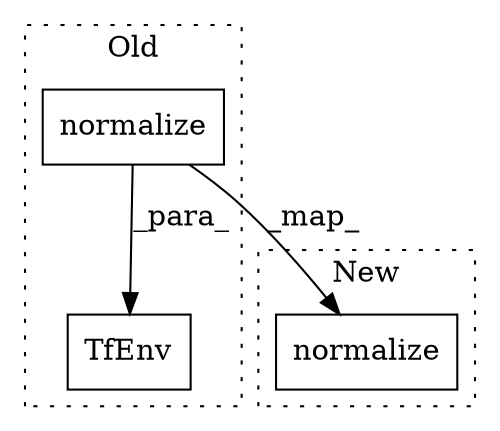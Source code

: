 digraph G {
subgraph cluster0 {
1 [label="normalize" a="32" s="712,743" l="10,1" shape="box"];
3 [label="TfEnv" a="32" s="706,744" l="6,1" shape="box"];
label = "Old";
style="dotted";
}
subgraph cluster1 {
2 [label="normalize" a="32" s="665,696" l="10,1" shape="box"];
label = "New";
style="dotted";
}
1 -> 2 [label="_map_"];
1 -> 3 [label="_para_"];
}